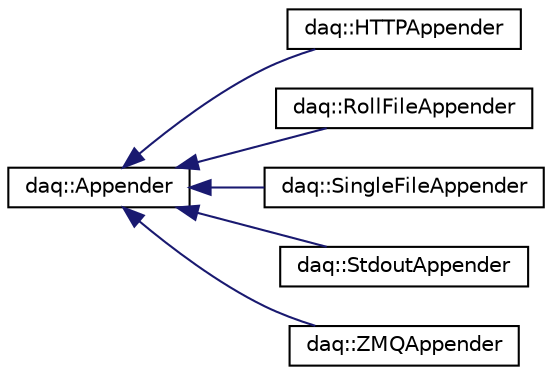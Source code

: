 digraph "Graphical Class Hierarchy"
{
  edge [fontname="Helvetica",fontsize="10",labelfontname="Helvetica",labelfontsize="10"];
  node [fontname="Helvetica",fontsize="10",shape=record];
  rankdir="LR";
  Node0 [label="daq::Appender",height=0.2,width=0.4,color="black", fillcolor="white", style="filled",URL="$classdaq_1_1Appender.html",tooltip="输出器的虚基类 "];
  Node0 -> Node1 [dir="back",color="midnightblue",fontsize="10",style="solid",fontname="Helvetica"];
  Node1 [label="daq::HTTPAppender",height=0.2,width=0.4,color="black", fillcolor="white", style="filled",URL="$classdaq_1_1HTTPAppender.html"];
  Node0 -> Node2 [dir="back",color="midnightblue",fontsize="10",style="solid",fontname="Helvetica"];
  Node2 [label="daq::RollFileAppender",height=0.2,width=0.4,color="black", fillcolor="white", style="filled",URL="$classdaq_1_1RollFileAppender.html",tooltip="滚动输出到文件 "];
  Node0 -> Node3 [dir="back",color="midnightblue",fontsize="10",style="solid",fontname="Helvetica"];
  Node3 [label="daq::SingleFileAppender",height=0.2,width=0.4,color="black", fillcolor="white", style="filled",URL="$classdaq_1_1SingleFileAppender.html",tooltip="输出到指定文件 "];
  Node0 -> Node4 [dir="back",color="midnightblue",fontsize="10",style="solid",fontname="Helvetica"];
  Node4 [label="daq::StdoutAppender",height=0.2,width=0.4,color="black", fillcolor="white", style="filled",URL="$classdaq_1_1StdoutAppender.html",tooltip="StdoutAppender输出到控制台 "];
  Node0 -> Node5 [dir="back",color="midnightblue",fontsize="10",style="solid",fontname="Helvetica"];
  Node5 [label="daq::ZMQAppender",height=0.2,width=0.4,color="black", fillcolor="white", style="filled",URL="$classdaq_1_1ZMQAppender.html",tooltip="使用管道模式发送log的ZMQAppender "];
}
